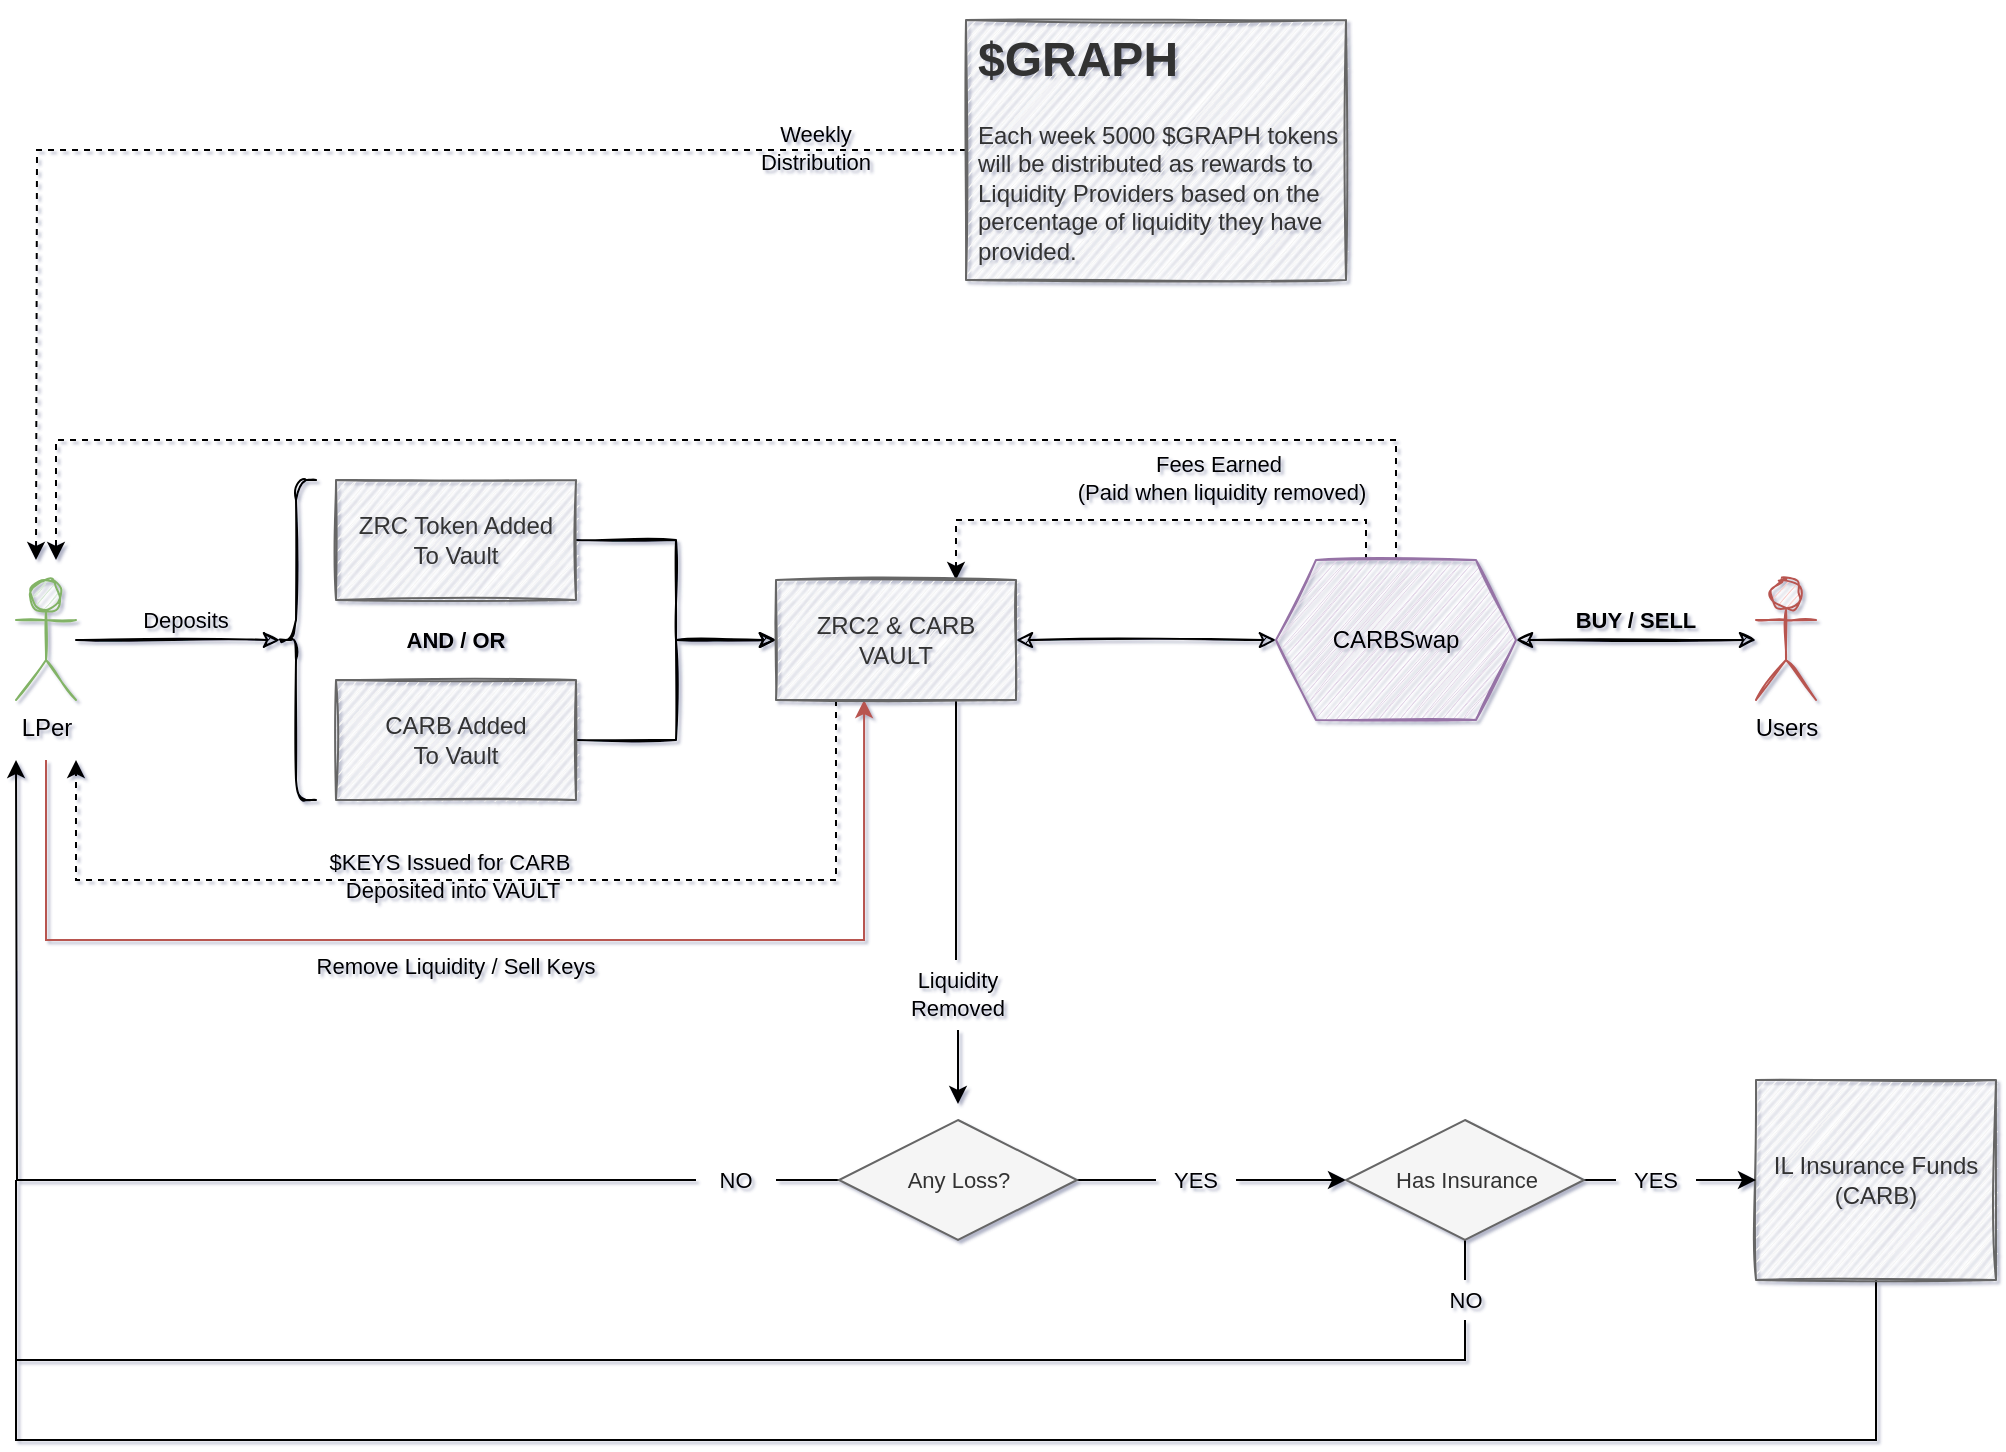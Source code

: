 <mxfile version="14.9.8" type="github">
  <diagram id="MfXKGOpnWObn4Judmr_a" name="Page-1">
    <mxGraphModel dx="1216" dy="1104" grid="1" gridSize="10" guides="1" tooltips="1" connect="1" arrows="1" fold="1" page="1" pageScale="1" pageWidth="1169" pageHeight="827" math="0" shadow="1">
      <root>
        <mxCell id="0" />
        <mxCell id="1" parent="0" />
        <mxCell id="PoUm69e8xTWA21SCmQiw-12" style="edgeStyle=orthogonalEdgeStyle;rounded=0;sketch=1;orthogonalLoop=1;jettySize=auto;html=1;exitX=1;exitY=0.5;exitDx=0;exitDy=0;entryX=0;entryY=0.5;entryDx=0;entryDy=0;fontSize=11;" edge="1" parent="1" source="49e_q3YGkyJPLk-DuYrC-1" target="PoUm69e8xTWA21SCmQiw-11">
          <mxGeometry relative="1" as="geometry" />
        </mxCell>
        <mxCell id="49e_q3YGkyJPLk-DuYrC-1" value="ZRC Token Added&lt;br&gt;To Vault" style="rounded=0;whiteSpace=wrap;html=1;sketch=1;fillColor=#f5f5f5;strokeColor=#666666;fontColor=#333333;" parent="1" vertex="1">
          <mxGeometry x="200" y="280" width="120" height="60" as="geometry" />
        </mxCell>
        <mxCell id="PoUm69e8xTWA21SCmQiw-44" style="edgeStyle=orthogonalEdgeStyle;rounded=0;sketch=0;orthogonalLoop=1;jettySize=auto;html=1;exitX=0.375;exitY=0;exitDx=0;exitDy=0;entryX=0.75;entryY=0;entryDx=0;entryDy=0;shadow=0;dashed=1;fontSize=11;" edge="1" parent="1" source="49e_q3YGkyJPLk-DuYrC-2" target="PoUm69e8xTWA21SCmQiw-11">
          <mxGeometry relative="1" as="geometry" />
        </mxCell>
        <mxCell id="PoUm69e8xTWA21SCmQiw-48" style="edgeStyle=orthogonalEdgeStyle;rounded=0;sketch=1;orthogonalLoop=1;jettySize=auto;html=1;exitX=1;exitY=0.5;exitDx=0;exitDy=0;shadow=0;fontSize=11;startArrow=classic;startFill=1;" edge="1" parent="1" source="49e_q3YGkyJPLk-DuYrC-2" target="PoUm69e8xTWA21SCmQiw-38">
          <mxGeometry relative="1" as="geometry" />
        </mxCell>
        <mxCell id="PoUm69e8xTWA21SCmQiw-50" style="edgeStyle=orthogonalEdgeStyle;rounded=0;sketch=0;orthogonalLoop=1;jettySize=auto;html=1;exitX=0.5;exitY=0;exitDx=0;exitDy=0;shadow=0;fontSize=11;startArrow=none;startFill=0;dashed=1;" edge="1" parent="1" source="49e_q3YGkyJPLk-DuYrC-2">
          <mxGeometry relative="1" as="geometry">
            <mxPoint x="60" y="320" as="targetPoint" />
            <Array as="points">
              <mxPoint x="730" y="260" />
              <mxPoint x="60" y="260" />
            </Array>
          </mxGeometry>
        </mxCell>
        <mxCell id="49e_q3YGkyJPLk-DuYrC-2" value="CARBSwap" style="shape=hexagon;perimeter=hexagonPerimeter2;whiteSpace=wrap;html=1;fixedSize=1;sketch=1;fillColor=#e1d5e7;strokeColor=#9673a6;" parent="1" vertex="1">
          <mxGeometry x="670" y="320" width="120" height="80" as="geometry" />
        </mxCell>
        <mxCell id="PoUm69e8xTWA21SCmQiw-32" style="edgeStyle=orthogonalEdgeStyle;rounded=0;sketch=0;orthogonalLoop=1;jettySize=auto;html=1;exitX=0;exitY=0.5;exitDx=0;exitDy=0;shadow=0;fontSize=11;strokeColor=none;dashed=1;" edge="1" parent="1" source="49e_q3YGkyJPLk-DuYrC-21">
          <mxGeometry relative="1" as="geometry">
            <mxPoint x="50" y="320" as="targetPoint" />
          </mxGeometry>
        </mxCell>
        <mxCell id="PoUm69e8xTWA21SCmQiw-33" style="edgeStyle=orthogonalEdgeStyle;rounded=0;sketch=0;orthogonalLoop=1;jettySize=auto;html=1;exitX=0;exitY=0.5;exitDx=0;exitDy=0;shadow=0;dashed=1;fontSize=11;" edge="1" parent="1" source="49e_q3YGkyJPLk-DuYrC-21">
          <mxGeometry relative="1" as="geometry">
            <mxPoint x="50" y="320" as="targetPoint" />
          </mxGeometry>
        </mxCell>
        <mxCell id="49e_q3YGkyJPLk-DuYrC-21" value="&lt;h1&gt;$GRAPH&lt;/h1&gt;&lt;p&gt;Each week 5000 $GRAPH tokens will be distributed as rewards to Liquidity Providers based on the percentage of liquidity they have provided.&lt;br&gt;&lt;br&gt;&lt;/p&gt;" style="text;html=1;strokeColor=#666666;fillColor=#f5f5f5;spacing=5;spacingTop=-20;whiteSpace=wrap;overflow=hidden;rounded=0;sketch=1;fontColor=#333333;spacingLeft=1;spacingRight=0;" parent="1" vertex="1">
          <mxGeometry x="515" y="50" width="190" height="130" as="geometry" />
        </mxCell>
        <mxCell id="49e_q3YGkyJPLk-DuYrC-23" value="" style="shape=curlyBracket;whiteSpace=wrap;html=1;rounded=1;sketch=1;" parent="1" vertex="1">
          <mxGeometry x="170" y="280" width="20" height="160" as="geometry" />
        </mxCell>
        <mxCell id="PoUm69e8xTWA21SCmQiw-29" style="edgeStyle=orthogonalEdgeStyle;rounded=0;sketch=1;orthogonalLoop=1;jettySize=auto;html=1;entryX=0.1;entryY=0.5;entryDx=0;entryDy=0;entryPerimeter=0;shadow=0;fontSize=11;" edge="1" parent="1" source="49e_q3YGkyJPLk-DuYrC-24" target="49e_q3YGkyJPLk-DuYrC-23">
          <mxGeometry relative="1" as="geometry" />
        </mxCell>
        <mxCell id="PoUm69e8xTWA21SCmQiw-58" style="edgeStyle=orthogonalEdgeStyle;rounded=0;sketch=0;orthogonalLoop=1;jettySize=auto;html=1;entryX=0.367;entryY=1;entryDx=0;entryDy=0;entryPerimeter=0;shadow=0;fontSize=11;startArrow=none;startFill=0;fillColor=#f8cecc;strokeColor=#b85450;" edge="1" parent="1" target="PoUm69e8xTWA21SCmQiw-11">
          <mxGeometry relative="1" as="geometry">
            <mxPoint x="55" y="420" as="sourcePoint" />
            <Array as="points">
              <mxPoint x="55" y="510" />
              <mxPoint x="464" y="510" />
            </Array>
          </mxGeometry>
        </mxCell>
        <mxCell id="49e_q3YGkyJPLk-DuYrC-24" value="LPer" style="shape=umlActor;verticalLabelPosition=bottom;verticalAlign=top;html=1;outlineConnect=0;sketch=1;fillColor=#d5e8d4;strokeColor=#82b366;" parent="1" vertex="1">
          <mxGeometry x="40" y="330" width="30" height="60" as="geometry" />
        </mxCell>
        <mxCell id="PoUm69e8xTWA21SCmQiw-13" style="edgeStyle=orthogonalEdgeStyle;rounded=0;sketch=1;orthogonalLoop=1;jettySize=auto;html=1;exitX=1;exitY=0.5;exitDx=0;exitDy=0;entryX=0;entryY=0.5;entryDx=0;entryDy=0;fontSize=11;" edge="1" parent="1" source="PoUm69e8xTWA21SCmQiw-7" target="PoUm69e8xTWA21SCmQiw-11">
          <mxGeometry relative="1" as="geometry" />
        </mxCell>
        <mxCell id="PoUm69e8xTWA21SCmQiw-7" value="CARB Added&lt;br&gt;To Vault" style="rounded=0;whiteSpace=wrap;html=1;sketch=1;fillColor=#f5f5f5;strokeColor=#666666;fontColor=#333333;" vertex="1" parent="1">
          <mxGeometry x="200" y="380" width="120" height="60" as="geometry" />
        </mxCell>
        <mxCell id="PoUm69e8xTWA21SCmQiw-14" style="edgeStyle=orthogonalEdgeStyle;rounded=0;sketch=1;orthogonalLoop=1;jettySize=auto;html=1;exitX=1;exitY=0.5;exitDx=0;exitDy=0;entryX=0;entryY=0.5;entryDx=0;entryDy=0;fontSize=11;startArrow=classic;startFill=1;" edge="1" parent="1" source="PoUm69e8xTWA21SCmQiw-11" target="49e_q3YGkyJPLk-DuYrC-2">
          <mxGeometry relative="1" as="geometry" />
        </mxCell>
        <mxCell id="PoUm69e8xTWA21SCmQiw-16" style="edgeStyle=orthogonalEdgeStyle;rounded=0;sketch=0;orthogonalLoop=1;jettySize=auto;html=1;exitX=0.25;exitY=1;exitDx=0;exitDy=0;fontSize=11;dashed=1;" edge="1" parent="1" source="PoUm69e8xTWA21SCmQiw-11">
          <mxGeometry relative="1" as="geometry">
            <mxPoint x="70" y="420" as="targetPoint" />
            <Array as="points">
              <mxPoint x="450" y="480" />
              <mxPoint x="70" y="480" />
              <mxPoint x="70" y="420" />
            </Array>
          </mxGeometry>
        </mxCell>
        <mxCell id="PoUm69e8xTWA21SCmQiw-17" value="$KEYS Issued for CARB&amp;nbsp;&lt;br&gt;Deposited into VAULT" style="edgeLabel;html=1;align=center;verticalAlign=middle;resizable=0;points=[];fontSize=11;labelBackgroundColor=none;" vertex="1" connectable="0" parent="PoUm69e8xTWA21SCmQiw-16">
          <mxGeometry x="0.064" y="-2" relative="1" as="geometry">
            <mxPoint as="offset" />
          </mxGeometry>
        </mxCell>
        <mxCell id="PoUm69e8xTWA21SCmQiw-70" style="edgeStyle=orthogonalEdgeStyle;rounded=0;sketch=0;orthogonalLoop=1;jettySize=auto;html=1;exitX=0.75;exitY=1;exitDx=0;exitDy=0;shadow=0;fontSize=11;startArrow=none;startFill=0;endArrow=none;endFill=0;" edge="1" parent="1" source="PoUm69e8xTWA21SCmQiw-11">
          <mxGeometry relative="1" as="geometry">
            <mxPoint x="510" y="520" as="targetPoint" />
          </mxGeometry>
        </mxCell>
        <mxCell id="PoUm69e8xTWA21SCmQiw-11" value="ZRC2 &amp;amp; CARB VAULT" style="rounded=0;whiteSpace=wrap;html=1;sketch=1;fillColor=#f5f5f5;strokeColor=#666666;fontColor=#333333;" vertex="1" parent="1">
          <mxGeometry x="420" y="330" width="120" height="60" as="geometry" />
        </mxCell>
        <mxCell id="PoUm69e8xTWA21SCmQiw-87" style="edgeStyle=orthogonalEdgeStyle;rounded=0;sketch=0;orthogonalLoop=1;jettySize=auto;html=1;exitX=0.5;exitY=1;exitDx=0;exitDy=0;shadow=0;fontSize=11;startArrow=none;startFill=0;endArrow=none;endFill=0;" edge="1" parent="1" source="PoUm69e8xTWA21SCmQiw-18">
          <mxGeometry relative="1" as="geometry">
            <mxPoint x="40" y="700" as="targetPoint" />
            <Array as="points">
              <mxPoint x="970" y="760" />
              <mxPoint x="40" y="760" />
            </Array>
          </mxGeometry>
        </mxCell>
        <mxCell id="PoUm69e8xTWA21SCmQiw-18" value="IL Insurance Funds&lt;br&gt;(CARB)" style="rounded=0;whiteSpace=wrap;html=1;sketch=1;fillColor=#f5f5f5;strokeColor=#666666;fontColor=#333333;" vertex="1" parent="1">
          <mxGeometry x="910" y="580" width="120" height="100" as="geometry" />
        </mxCell>
        <mxCell id="PoUm69e8xTWA21SCmQiw-30" value="Deposits" style="text;html=1;strokeColor=none;fillColor=none;align=center;verticalAlign=middle;whiteSpace=wrap;rounded=0;labelBackgroundColor=none;fontSize=11;" vertex="1" parent="1">
          <mxGeometry x="105" y="340" width="40" height="20" as="geometry" />
        </mxCell>
        <mxCell id="PoUm69e8xTWA21SCmQiw-31" value="AND / OR" style="text;html=1;strokeColor=none;fillColor=none;align=center;verticalAlign=middle;whiteSpace=wrap;rounded=0;labelBackgroundColor=none;fontSize=11;fontStyle=1" vertex="1" parent="1">
          <mxGeometry x="230" y="350" width="60" height="20" as="geometry" />
        </mxCell>
        <mxCell id="PoUm69e8xTWA21SCmQiw-34" value="Weekly Distribution" style="text;html=1;strokeColor=none;fillColor=none;align=center;verticalAlign=middle;whiteSpace=wrap;rounded=0;labelBackgroundColor=none;fontSize=11;" vertex="1" parent="1">
          <mxGeometry x="400" y="104" width="80" height="20" as="geometry" />
        </mxCell>
        <mxCell id="PoUm69e8xTWA21SCmQiw-38" value="Users" style="shape=umlActor;verticalLabelPosition=bottom;verticalAlign=top;html=1;outlineConnect=0;sketch=1;fillColor=#f8cecc;strokeColor=#b85450;" vertex="1" parent="1">
          <mxGeometry x="910" y="330" width="30" height="60" as="geometry" />
        </mxCell>
        <mxCell id="PoUm69e8xTWA21SCmQiw-46" value="Fees Earned&amp;nbsp; &lt;br&gt;(Paid when liquidity removed)" style="text;html=1;strokeColor=none;fillColor=none;align=center;verticalAlign=middle;whiteSpace=wrap;rounded=0;labelBackgroundColor=none;fontSize=11;" vertex="1" parent="1">
          <mxGeometry x="565" y="269" width="156" height="20" as="geometry" />
        </mxCell>
        <mxCell id="PoUm69e8xTWA21SCmQiw-49" value="BUY / SELL" style="text;html=1;strokeColor=none;fillColor=none;align=center;verticalAlign=middle;whiteSpace=wrap;rounded=0;labelBackgroundColor=none;fontSize=11;fontStyle=1" vertex="1" parent="1">
          <mxGeometry x="810" y="340" width="80" height="20" as="geometry" />
        </mxCell>
        <mxCell id="PoUm69e8xTWA21SCmQiw-60" value="Remove Liquidity / Sell Keys" style="text;html=1;strokeColor=none;fillColor=none;align=center;verticalAlign=middle;whiteSpace=wrap;rounded=0;labelBackgroundColor=none;sketch=1;fontSize=11;" vertex="1" parent="1">
          <mxGeometry x="185" y="513" width="150" height="20" as="geometry" />
        </mxCell>
        <mxCell id="PoUm69e8xTWA21SCmQiw-73" style="edgeStyle=orthogonalEdgeStyle;rounded=0;sketch=0;orthogonalLoop=1;jettySize=auto;html=1;shadow=0;fontSize=11;startArrow=none;startFill=0;" edge="1" parent="1">
          <mxGeometry relative="1" as="geometry">
            <mxPoint x="511" y="592" as="targetPoint" />
            <mxPoint x="511" y="555" as="sourcePoint" />
          </mxGeometry>
        </mxCell>
        <mxCell id="PoUm69e8xTWA21SCmQiw-71" value="Liquidity Removed" style="text;html=1;strokeColor=none;fillColor=none;align=center;verticalAlign=middle;whiteSpace=wrap;rounded=0;sketch=1;fontSize=11;" vertex="1" parent="1">
          <mxGeometry x="466" y="527" width="90" height="20" as="geometry" />
        </mxCell>
        <mxCell id="PoUm69e8xTWA21SCmQiw-79" style="edgeStyle=orthogonalEdgeStyle;rounded=0;sketch=0;orthogonalLoop=1;jettySize=auto;html=1;exitX=0;exitY=0.5;exitDx=0;exitDy=0;shadow=0;fontSize=11;startArrow=none;startFill=0;endArrow=none;endFill=0;" edge="1" parent="1" source="PoUm69e8xTWA21SCmQiw-78">
          <mxGeometry relative="1" as="geometry">
            <mxPoint x="420" y="630" as="targetPoint" />
          </mxGeometry>
        </mxCell>
        <mxCell id="PoUm69e8xTWA21SCmQiw-82" style="edgeStyle=orthogonalEdgeStyle;rounded=0;sketch=0;orthogonalLoop=1;jettySize=auto;html=1;exitX=1;exitY=0.5;exitDx=0;exitDy=0;shadow=0;fontSize=11;startArrow=none;startFill=0;endArrow=none;endFill=0;" edge="1" parent="1" source="PoUm69e8xTWA21SCmQiw-78">
          <mxGeometry relative="1" as="geometry">
            <mxPoint x="610" y="630" as="targetPoint" />
          </mxGeometry>
        </mxCell>
        <mxCell id="PoUm69e8xTWA21SCmQiw-78" value="Any Loss?" style="shape=rhombus;html=1;dashed=0;whitespace=wrap;perimeter=rhombusPerimeter;sketch=0;fontSize=11;verticalAlign=middle;fillColor=#f5f5f5;strokeColor=#666666;fontColor=#333333;" vertex="1" parent="1">
          <mxGeometry x="451.5" y="600" width="119" height="60" as="geometry" />
        </mxCell>
        <mxCell id="PoUm69e8xTWA21SCmQiw-81" style="edgeStyle=orthogonalEdgeStyle;rounded=0;sketch=0;orthogonalLoop=1;jettySize=auto;html=1;shadow=0;fontSize=11;startArrow=none;startFill=0;endArrow=classic;endFill=1;" edge="1" parent="1" source="PoUm69e8xTWA21SCmQiw-80">
          <mxGeometry relative="1" as="geometry">
            <mxPoint x="40" y="420" as="targetPoint" />
          </mxGeometry>
        </mxCell>
        <mxCell id="PoUm69e8xTWA21SCmQiw-80" value="NO" style="text;html=1;strokeColor=none;fillColor=none;align=center;verticalAlign=middle;whiteSpace=wrap;rounded=0;sketch=0;fontSize=11;" vertex="1" parent="1">
          <mxGeometry x="380" y="620" width="40" height="20" as="geometry" />
        </mxCell>
        <mxCell id="PoUm69e8xTWA21SCmQiw-85" style="edgeStyle=orthogonalEdgeStyle;rounded=0;sketch=0;orthogonalLoop=1;jettySize=auto;html=1;exitX=1;exitY=0.5;exitDx=0;exitDy=0;entryX=0;entryY=0.5;entryDx=0;entryDy=0;shadow=0;fontSize=11;startArrow=none;startFill=0;endArrow=classic;endFill=1;" edge="1" parent="1" source="PoUm69e8xTWA21SCmQiw-83" target="PoUm69e8xTWA21SCmQiw-84">
          <mxGeometry relative="1" as="geometry" />
        </mxCell>
        <mxCell id="PoUm69e8xTWA21SCmQiw-83" value="YES" style="text;html=1;strokeColor=none;fillColor=none;align=center;verticalAlign=middle;whiteSpace=wrap;rounded=0;sketch=0;fontSize=11;" vertex="1" parent="1">
          <mxGeometry x="610" y="620" width="40" height="20" as="geometry" />
        </mxCell>
        <mxCell id="PoUm69e8xTWA21SCmQiw-86" style="edgeStyle=orthogonalEdgeStyle;rounded=0;sketch=0;orthogonalLoop=1;jettySize=auto;html=1;shadow=0;fontSize=11;startArrow=none;startFill=0;endArrow=none;endFill=0;exitX=0.5;exitY=1;exitDx=0;exitDy=0;" edge="1" parent="1" source="PoUm69e8xTWA21SCmQiw-88">
          <mxGeometry relative="1" as="geometry">
            <mxPoint x="40" y="630" as="targetPoint" />
            <mxPoint x="765" y="710" as="sourcePoint" />
            <Array as="points">
              <mxPoint x="765" y="720" />
              <mxPoint x="40" y="720" />
            </Array>
          </mxGeometry>
        </mxCell>
        <mxCell id="PoUm69e8xTWA21SCmQiw-89" style="edgeStyle=orthogonalEdgeStyle;rounded=0;sketch=0;orthogonalLoop=1;jettySize=auto;html=1;exitX=0.5;exitY=1;exitDx=0;exitDy=0;entryX=0.5;entryY=0;entryDx=0;entryDy=0;shadow=0;fontSize=11;startArrow=none;startFill=0;endArrow=none;endFill=0;" edge="1" parent="1" source="PoUm69e8xTWA21SCmQiw-84" target="PoUm69e8xTWA21SCmQiw-88">
          <mxGeometry relative="1" as="geometry" />
        </mxCell>
        <mxCell id="PoUm69e8xTWA21SCmQiw-91" style="edgeStyle=orthogonalEdgeStyle;rounded=0;sketch=0;orthogonalLoop=1;jettySize=auto;html=1;exitX=1;exitY=0.5;exitDx=0;exitDy=0;entryX=0;entryY=0.5;entryDx=0;entryDy=0;shadow=0;fontSize=11;startArrow=none;startFill=0;endArrow=none;endFill=0;" edge="1" parent="1" source="PoUm69e8xTWA21SCmQiw-84" target="PoUm69e8xTWA21SCmQiw-90">
          <mxGeometry relative="1" as="geometry" />
        </mxCell>
        <mxCell id="PoUm69e8xTWA21SCmQiw-84" value="Has Insurance" style="shape=rhombus;html=1;dashed=0;whitespace=wrap;perimeter=rhombusPerimeter;sketch=0;fontSize=11;verticalAlign=middle;fillColor=#f5f5f5;strokeColor=#666666;fontColor=#333333;" vertex="1" parent="1">
          <mxGeometry x="705" y="600" width="119" height="60" as="geometry" />
        </mxCell>
        <mxCell id="PoUm69e8xTWA21SCmQiw-88" value="NO" style="text;html=1;strokeColor=none;fillColor=none;align=center;verticalAlign=middle;whiteSpace=wrap;rounded=0;sketch=0;fontSize=11;" vertex="1" parent="1">
          <mxGeometry x="744.5" y="680" width="40" height="20" as="geometry" />
        </mxCell>
        <mxCell id="PoUm69e8xTWA21SCmQiw-92" style="edgeStyle=orthogonalEdgeStyle;rounded=0;sketch=0;orthogonalLoop=1;jettySize=auto;html=1;exitX=1;exitY=0.5;exitDx=0;exitDy=0;entryX=0;entryY=0.5;entryDx=0;entryDy=0;shadow=0;fontSize=11;startArrow=none;startFill=0;endArrow=classic;endFill=1;" edge="1" parent="1" source="PoUm69e8xTWA21SCmQiw-90" target="PoUm69e8xTWA21SCmQiw-18">
          <mxGeometry relative="1" as="geometry" />
        </mxCell>
        <mxCell id="PoUm69e8xTWA21SCmQiw-90" value="YES" style="text;html=1;strokeColor=none;fillColor=none;align=center;verticalAlign=middle;whiteSpace=wrap;rounded=0;sketch=0;fontSize=11;" vertex="1" parent="1">
          <mxGeometry x="840" y="620" width="40" height="20" as="geometry" />
        </mxCell>
      </root>
    </mxGraphModel>
  </diagram>
</mxfile>
